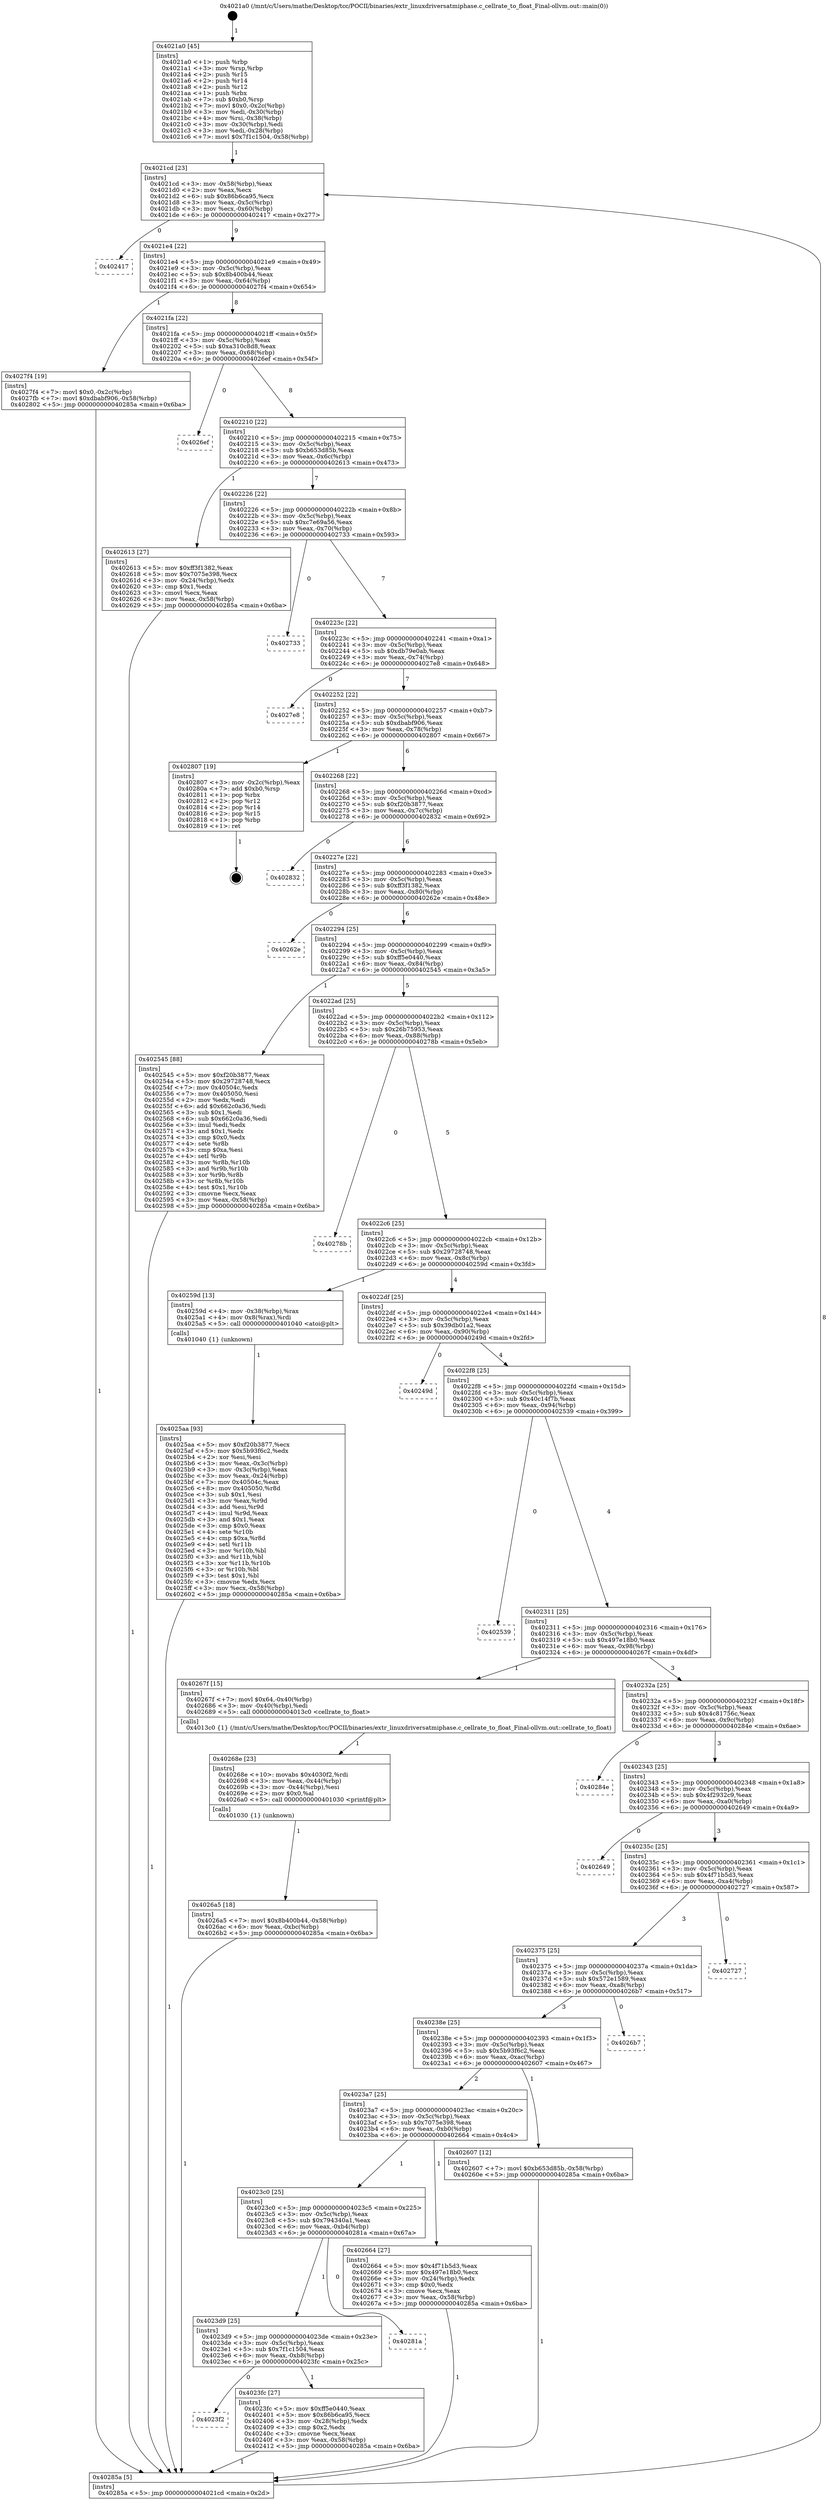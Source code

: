 digraph "0x4021a0" {
  label = "0x4021a0 (/mnt/c/Users/mathe/Desktop/tcc/POCII/binaries/extr_linuxdriversatmiphase.c_cellrate_to_float_Final-ollvm.out::main(0))"
  labelloc = "t"
  node[shape=record]

  Entry [label="",width=0.3,height=0.3,shape=circle,fillcolor=black,style=filled]
  "0x4021cd" [label="{
     0x4021cd [23]\l
     | [instrs]\l
     &nbsp;&nbsp;0x4021cd \<+3\>: mov -0x58(%rbp),%eax\l
     &nbsp;&nbsp;0x4021d0 \<+2\>: mov %eax,%ecx\l
     &nbsp;&nbsp;0x4021d2 \<+6\>: sub $0x86b6ca95,%ecx\l
     &nbsp;&nbsp;0x4021d8 \<+3\>: mov %eax,-0x5c(%rbp)\l
     &nbsp;&nbsp;0x4021db \<+3\>: mov %ecx,-0x60(%rbp)\l
     &nbsp;&nbsp;0x4021de \<+6\>: je 0000000000402417 \<main+0x277\>\l
  }"]
  "0x402417" [label="{
     0x402417\l
  }", style=dashed]
  "0x4021e4" [label="{
     0x4021e4 [22]\l
     | [instrs]\l
     &nbsp;&nbsp;0x4021e4 \<+5\>: jmp 00000000004021e9 \<main+0x49\>\l
     &nbsp;&nbsp;0x4021e9 \<+3\>: mov -0x5c(%rbp),%eax\l
     &nbsp;&nbsp;0x4021ec \<+5\>: sub $0x8b400b44,%eax\l
     &nbsp;&nbsp;0x4021f1 \<+3\>: mov %eax,-0x64(%rbp)\l
     &nbsp;&nbsp;0x4021f4 \<+6\>: je 00000000004027f4 \<main+0x654\>\l
  }"]
  Exit [label="",width=0.3,height=0.3,shape=circle,fillcolor=black,style=filled,peripheries=2]
  "0x4027f4" [label="{
     0x4027f4 [19]\l
     | [instrs]\l
     &nbsp;&nbsp;0x4027f4 \<+7\>: movl $0x0,-0x2c(%rbp)\l
     &nbsp;&nbsp;0x4027fb \<+7\>: movl $0xdbabf906,-0x58(%rbp)\l
     &nbsp;&nbsp;0x402802 \<+5\>: jmp 000000000040285a \<main+0x6ba\>\l
  }"]
  "0x4021fa" [label="{
     0x4021fa [22]\l
     | [instrs]\l
     &nbsp;&nbsp;0x4021fa \<+5\>: jmp 00000000004021ff \<main+0x5f\>\l
     &nbsp;&nbsp;0x4021ff \<+3\>: mov -0x5c(%rbp),%eax\l
     &nbsp;&nbsp;0x402202 \<+5\>: sub $0xa310c8d8,%eax\l
     &nbsp;&nbsp;0x402207 \<+3\>: mov %eax,-0x68(%rbp)\l
     &nbsp;&nbsp;0x40220a \<+6\>: je 00000000004026ef \<main+0x54f\>\l
  }"]
  "0x4026a5" [label="{
     0x4026a5 [18]\l
     | [instrs]\l
     &nbsp;&nbsp;0x4026a5 \<+7\>: movl $0x8b400b44,-0x58(%rbp)\l
     &nbsp;&nbsp;0x4026ac \<+6\>: mov %eax,-0xbc(%rbp)\l
     &nbsp;&nbsp;0x4026b2 \<+5\>: jmp 000000000040285a \<main+0x6ba\>\l
  }"]
  "0x4026ef" [label="{
     0x4026ef\l
  }", style=dashed]
  "0x402210" [label="{
     0x402210 [22]\l
     | [instrs]\l
     &nbsp;&nbsp;0x402210 \<+5\>: jmp 0000000000402215 \<main+0x75\>\l
     &nbsp;&nbsp;0x402215 \<+3\>: mov -0x5c(%rbp),%eax\l
     &nbsp;&nbsp;0x402218 \<+5\>: sub $0xb653d85b,%eax\l
     &nbsp;&nbsp;0x40221d \<+3\>: mov %eax,-0x6c(%rbp)\l
     &nbsp;&nbsp;0x402220 \<+6\>: je 0000000000402613 \<main+0x473\>\l
  }"]
  "0x40268e" [label="{
     0x40268e [23]\l
     | [instrs]\l
     &nbsp;&nbsp;0x40268e \<+10\>: movabs $0x4030f2,%rdi\l
     &nbsp;&nbsp;0x402698 \<+3\>: mov %eax,-0x44(%rbp)\l
     &nbsp;&nbsp;0x40269b \<+3\>: mov -0x44(%rbp),%esi\l
     &nbsp;&nbsp;0x40269e \<+2\>: mov $0x0,%al\l
     &nbsp;&nbsp;0x4026a0 \<+5\>: call 0000000000401030 \<printf@plt\>\l
     | [calls]\l
     &nbsp;&nbsp;0x401030 \{1\} (unknown)\l
  }"]
  "0x402613" [label="{
     0x402613 [27]\l
     | [instrs]\l
     &nbsp;&nbsp;0x402613 \<+5\>: mov $0xff3f1382,%eax\l
     &nbsp;&nbsp;0x402618 \<+5\>: mov $0x7075e398,%ecx\l
     &nbsp;&nbsp;0x40261d \<+3\>: mov -0x24(%rbp),%edx\l
     &nbsp;&nbsp;0x402620 \<+3\>: cmp $0x1,%edx\l
     &nbsp;&nbsp;0x402623 \<+3\>: cmovl %ecx,%eax\l
     &nbsp;&nbsp;0x402626 \<+3\>: mov %eax,-0x58(%rbp)\l
     &nbsp;&nbsp;0x402629 \<+5\>: jmp 000000000040285a \<main+0x6ba\>\l
  }"]
  "0x402226" [label="{
     0x402226 [22]\l
     | [instrs]\l
     &nbsp;&nbsp;0x402226 \<+5\>: jmp 000000000040222b \<main+0x8b\>\l
     &nbsp;&nbsp;0x40222b \<+3\>: mov -0x5c(%rbp),%eax\l
     &nbsp;&nbsp;0x40222e \<+5\>: sub $0xc7e69a56,%eax\l
     &nbsp;&nbsp;0x402233 \<+3\>: mov %eax,-0x70(%rbp)\l
     &nbsp;&nbsp;0x402236 \<+6\>: je 0000000000402733 \<main+0x593\>\l
  }"]
  "0x4025aa" [label="{
     0x4025aa [93]\l
     | [instrs]\l
     &nbsp;&nbsp;0x4025aa \<+5\>: mov $0xf20b3877,%ecx\l
     &nbsp;&nbsp;0x4025af \<+5\>: mov $0x5b93f6c2,%edx\l
     &nbsp;&nbsp;0x4025b4 \<+2\>: xor %esi,%esi\l
     &nbsp;&nbsp;0x4025b6 \<+3\>: mov %eax,-0x3c(%rbp)\l
     &nbsp;&nbsp;0x4025b9 \<+3\>: mov -0x3c(%rbp),%eax\l
     &nbsp;&nbsp;0x4025bc \<+3\>: mov %eax,-0x24(%rbp)\l
     &nbsp;&nbsp;0x4025bf \<+7\>: mov 0x40504c,%eax\l
     &nbsp;&nbsp;0x4025c6 \<+8\>: mov 0x405050,%r8d\l
     &nbsp;&nbsp;0x4025ce \<+3\>: sub $0x1,%esi\l
     &nbsp;&nbsp;0x4025d1 \<+3\>: mov %eax,%r9d\l
     &nbsp;&nbsp;0x4025d4 \<+3\>: add %esi,%r9d\l
     &nbsp;&nbsp;0x4025d7 \<+4\>: imul %r9d,%eax\l
     &nbsp;&nbsp;0x4025db \<+3\>: and $0x1,%eax\l
     &nbsp;&nbsp;0x4025de \<+3\>: cmp $0x0,%eax\l
     &nbsp;&nbsp;0x4025e1 \<+4\>: sete %r10b\l
     &nbsp;&nbsp;0x4025e5 \<+4\>: cmp $0xa,%r8d\l
     &nbsp;&nbsp;0x4025e9 \<+4\>: setl %r11b\l
     &nbsp;&nbsp;0x4025ed \<+3\>: mov %r10b,%bl\l
     &nbsp;&nbsp;0x4025f0 \<+3\>: and %r11b,%bl\l
     &nbsp;&nbsp;0x4025f3 \<+3\>: xor %r11b,%r10b\l
     &nbsp;&nbsp;0x4025f6 \<+3\>: or %r10b,%bl\l
     &nbsp;&nbsp;0x4025f9 \<+3\>: test $0x1,%bl\l
     &nbsp;&nbsp;0x4025fc \<+3\>: cmovne %edx,%ecx\l
     &nbsp;&nbsp;0x4025ff \<+3\>: mov %ecx,-0x58(%rbp)\l
     &nbsp;&nbsp;0x402602 \<+5\>: jmp 000000000040285a \<main+0x6ba\>\l
  }"]
  "0x402733" [label="{
     0x402733\l
  }", style=dashed]
  "0x40223c" [label="{
     0x40223c [22]\l
     | [instrs]\l
     &nbsp;&nbsp;0x40223c \<+5\>: jmp 0000000000402241 \<main+0xa1\>\l
     &nbsp;&nbsp;0x402241 \<+3\>: mov -0x5c(%rbp),%eax\l
     &nbsp;&nbsp;0x402244 \<+5\>: sub $0xdb79e0ab,%eax\l
     &nbsp;&nbsp;0x402249 \<+3\>: mov %eax,-0x74(%rbp)\l
     &nbsp;&nbsp;0x40224c \<+6\>: je 00000000004027e8 \<main+0x648\>\l
  }"]
  "0x4021a0" [label="{
     0x4021a0 [45]\l
     | [instrs]\l
     &nbsp;&nbsp;0x4021a0 \<+1\>: push %rbp\l
     &nbsp;&nbsp;0x4021a1 \<+3\>: mov %rsp,%rbp\l
     &nbsp;&nbsp;0x4021a4 \<+2\>: push %r15\l
     &nbsp;&nbsp;0x4021a6 \<+2\>: push %r14\l
     &nbsp;&nbsp;0x4021a8 \<+2\>: push %r12\l
     &nbsp;&nbsp;0x4021aa \<+1\>: push %rbx\l
     &nbsp;&nbsp;0x4021ab \<+7\>: sub $0xb0,%rsp\l
     &nbsp;&nbsp;0x4021b2 \<+7\>: movl $0x0,-0x2c(%rbp)\l
     &nbsp;&nbsp;0x4021b9 \<+3\>: mov %edi,-0x30(%rbp)\l
     &nbsp;&nbsp;0x4021bc \<+4\>: mov %rsi,-0x38(%rbp)\l
     &nbsp;&nbsp;0x4021c0 \<+3\>: mov -0x30(%rbp),%edi\l
     &nbsp;&nbsp;0x4021c3 \<+3\>: mov %edi,-0x28(%rbp)\l
     &nbsp;&nbsp;0x4021c6 \<+7\>: movl $0x7f1c1504,-0x58(%rbp)\l
  }"]
  "0x4027e8" [label="{
     0x4027e8\l
  }", style=dashed]
  "0x402252" [label="{
     0x402252 [22]\l
     | [instrs]\l
     &nbsp;&nbsp;0x402252 \<+5\>: jmp 0000000000402257 \<main+0xb7\>\l
     &nbsp;&nbsp;0x402257 \<+3\>: mov -0x5c(%rbp),%eax\l
     &nbsp;&nbsp;0x40225a \<+5\>: sub $0xdbabf906,%eax\l
     &nbsp;&nbsp;0x40225f \<+3\>: mov %eax,-0x78(%rbp)\l
     &nbsp;&nbsp;0x402262 \<+6\>: je 0000000000402807 \<main+0x667\>\l
  }"]
  "0x40285a" [label="{
     0x40285a [5]\l
     | [instrs]\l
     &nbsp;&nbsp;0x40285a \<+5\>: jmp 00000000004021cd \<main+0x2d\>\l
  }"]
  "0x402807" [label="{
     0x402807 [19]\l
     | [instrs]\l
     &nbsp;&nbsp;0x402807 \<+3\>: mov -0x2c(%rbp),%eax\l
     &nbsp;&nbsp;0x40280a \<+7\>: add $0xb0,%rsp\l
     &nbsp;&nbsp;0x402811 \<+1\>: pop %rbx\l
     &nbsp;&nbsp;0x402812 \<+2\>: pop %r12\l
     &nbsp;&nbsp;0x402814 \<+2\>: pop %r14\l
     &nbsp;&nbsp;0x402816 \<+2\>: pop %r15\l
     &nbsp;&nbsp;0x402818 \<+1\>: pop %rbp\l
     &nbsp;&nbsp;0x402819 \<+1\>: ret\l
  }"]
  "0x402268" [label="{
     0x402268 [22]\l
     | [instrs]\l
     &nbsp;&nbsp;0x402268 \<+5\>: jmp 000000000040226d \<main+0xcd\>\l
     &nbsp;&nbsp;0x40226d \<+3\>: mov -0x5c(%rbp),%eax\l
     &nbsp;&nbsp;0x402270 \<+5\>: sub $0xf20b3877,%eax\l
     &nbsp;&nbsp;0x402275 \<+3\>: mov %eax,-0x7c(%rbp)\l
     &nbsp;&nbsp;0x402278 \<+6\>: je 0000000000402832 \<main+0x692\>\l
  }"]
  "0x4023f2" [label="{
     0x4023f2\l
  }", style=dashed]
  "0x402832" [label="{
     0x402832\l
  }", style=dashed]
  "0x40227e" [label="{
     0x40227e [22]\l
     | [instrs]\l
     &nbsp;&nbsp;0x40227e \<+5\>: jmp 0000000000402283 \<main+0xe3\>\l
     &nbsp;&nbsp;0x402283 \<+3\>: mov -0x5c(%rbp),%eax\l
     &nbsp;&nbsp;0x402286 \<+5\>: sub $0xff3f1382,%eax\l
     &nbsp;&nbsp;0x40228b \<+3\>: mov %eax,-0x80(%rbp)\l
     &nbsp;&nbsp;0x40228e \<+6\>: je 000000000040262e \<main+0x48e\>\l
  }"]
  "0x4023fc" [label="{
     0x4023fc [27]\l
     | [instrs]\l
     &nbsp;&nbsp;0x4023fc \<+5\>: mov $0xff5e0440,%eax\l
     &nbsp;&nbsp;0x402401 \<+5\>: mov $0x86b6ca95,%ecx\l
     &nbsp;&nbsp;0x402406 \<+3\>: mov -0x28(%rbp),%edx\l
     &nbsp;&nbsp;0x402409 \<+3\>: cmp $0x2,%edx\l
     &nbsp;&nbsp;0x40240c \<+3\>: cmovne %ecx,%eax\l
     &nbsp;&nbsp;0x40240f \<+3\>: mov %eax,-0x58(%rbp)\l
     &nbsp;&nbsp;0x402412 \<+5\>: jmp 000000000040285a \<main+0x6ba\>\l
  }"]
  "0x40262e" [label="{
     0x40262e\l
  }", style=dashed]
  "0x402294" [label="{
     0x402294 [25]\l
     | [instrs]\l
     &nbsp;&nbsp;0x402294 \<+5\>: jmp 0000000000402299 \<main+0xf9\>\l
     &nbsp;&nbsp;0x402299 \<+3\>: mov -0x5c(%rbp),%eax\l
     &nbsp;&nbsp;0x40229c \<+5\>: sub $0xff5e0440,%eax\l
     &nbsp;&nbsp;0x4022a1 \<+6\>: mov %eax,-0x84(%rbp)\l
     &nbsp;&nbsp;0x4022a7 \<+6\>: je 0000000000402545 \<main+0x3a5\>\l
  }"]
  "0x4023d9" [label="{
     0x4023d9 [25]\l
     | [instrs]\l
     &nbsp;&nbsp;0x4023d9 \<+5\>: jmp 00000000004023de \<main+0x23e\>\l
     &nbsp;&nbsp;0x4023de \<+3\>: mov -0x5c(%rbp),%eax\l
     &nbsp;&nbsp;0x4023e1 \<+5\>: sub $0x7f1c1504,%eax\l
     &nbsp;&nbsp;0x4023e6 \<+6\>: mov %eax,-0xb8(%rbp)\l
     &nbsp;&nbsp;0x4023ec \<+6\>: je 00000000004023fc \<main+0x25c\>\l
  }"]
  "0x402545" [label="{
     0x402545 [88]\l
     | [instrs]\l
     &nbsp;&nbsp;0x402545 \<+5\>: mov $0xf20b3877,%eax\l
     &nbsp;&nbsp;0x40254a \<+5\>: mov $0x29728748,%ecx\l
     &nbsp;&nbsp;0x40254f \<+7\>: mov 0x40504c,%edx\l
     &nbsp;&nbsp;0x402556 \<+7\>: mov 0x405050,%esi\l
     &nbsp;&nbsp;0x40255d \<+2\>: mov %edx,%edi\l
     &nbsp;&nbsp;0x40255f \<+6\>: add $0x662c0a36,%edi\l
     &nbsp;&nbsp;0x402565 \<+3\>: sub $0x1,%edi\l
     &nbsp;&nbsp;0x402568 \<+6\>: sub $0x662c0a36,%edi\l
     &nbsp;&nbsp;0x40256e \<+3\>: imul %edi,%edx\l
     &nbsp;&nbsp;0x402571 \<+3\>: and $0x1,%edx\l
     &nbsp;&nbsp;0x402574 \<+3\>: cmp $0x0,%edx\l
     &nbsp;&nbsp;0x402577 \<+4\>: sete %r8b\l
     &nbsp;&nbsp;0x40257b \<+3\>: cmp $0xa,%esi\l
     &nbsp;&nbsp;0x40257e \<+4\>: setl %r9b\l
     &nbsp;&nbsp;0x402582 \<+3\>: mov %r8b,%r10b\l
     &nbsp;&nbsp;0x402585 \<+3\>: and %r9b,%r10b\l
     &nbsp;&nbsp;0x402588 \<+3\>: xor %r9b,%r8b\l
     &nbsp;&nbsp;0x40258b \<+3\>: or %r8b,%r10b\l
     &nbsp;&nbsp;0x40258e \<+4\>: test $0x1,%r10b\l
     &nbsp;&nbsp;0x402592 \<+3\>: cmovne %ecx,%eax\l
     &nbsp;&nbsp;0x402595 \<+3\>: mov %eax,-0x58(%rbp)\l
     &nbsp;&nbsp;0x402598 \<+5\>: jmp 000000000040285a \<main+0x6ba\>\l
  }"]
  "0x4022ad" [label="{
     0x4022ad [25]\l
     | [instrs]\l
     &nbsp;&nbsp;0x4022ad \<+5\>: jmp 00000000004022b2 \<main+0x112\>\l
     &nbsp;&nbsp;0x4022b2 \<+3\>: mov -0x5c(%rbp),%eax\l
     &nbsp;&nbsp;0x4022b5 \<+5\>: sub $0x26b75953,%eax\l
     &nbsp;&nbsp;0x4022ba \<+6\>: mov %eax,-0x88(%rbp)\l
     &nbsp;&nbsp;0x4022c0 \<+6\>: je 000000000040278b \<main+0x5eb\>\l
  }"]
  "0x40281a" [label="{
     0x40281a\l
  }", style=dashed]
  "0x40278b" [label="{
     0x40278b\l
  }", style=dashed]
  "0x4022c6" [label="{
     0x4022c6 [25]\l
     | [instrs]\l
     &nbsp;&nbsp;0x4022c6 \<+5\>: jmp 00000000004022cb \<main+0x12b\>\l
     &nbsp;&nbsp;0x4022cb \<+3\>: mov -0x5c(%rbp),%eax\l
     &nbsp;&nbsp;0x4022ce \<+5\>: sub $0x29728748,%eax\l
     &nbsp;&nbsp;0x4022d3 \<+6\>: mov %eax,-0x8c(%rbp)\l
     &nbsp;&nbsp;0x4022d9 \<+6\>: je 000000000040259d \<main+0x3fd\>\l
  }"]
  "0x4023c0" [label="{
     0x4023c0 [25]\l
     | [instrs]\l
     &nbsp;&nbsp;0x4023c0 \<+5\>: jmp 00000000004023c5 \<main+0x225\>\l
     &nbsp;&nbsp;0x4023c5 \<+3\>: mov -0x5c(%rbp),%eax\l
     &nbsp;&nbsp;0x4023c8 \<+5\>: sub $0x794340a1,%eax\l
     &nbsp;&nbsp;0x4023cd \<+6\>: mov %eax,-0xb4(%rbp)\l
     &nbsp;&nbsp;0x4023d3 \<+6\>: je 000000000040281a \<main+0x67a\>\l
  }"]
  "0x40259d" [label="{
     0x40259d [13]\l
     | [instrs]\l
     &nbsp;&nbsp;0x40259d \<+4\>: mov -0x38(%rbp),%rax\l
     &nbsp;&nbsp;0x4025a1 \<+4\>: mov 0x8(%rax),%rdi\l
     &nbsp;&nbsp;0x4025a5 \<+5\>: call 0000000000401040 \<atoi@plt\>\l
     | [calls]\l
     &nbsp;&nbsp;0x401040 \{1\} (unknown)\l
  }"]
  "0x4022df" [label="{
     0x4022df [25]\l
     | [instrs]\l
     &nbsp;&nbsp;0x4022df \<+5\>: jmp 00000000004022e4 \<main+0x144\>\l
     &nbsp;&nbsp;0x4022e4 \<+3\>: mov -0x5c(%rbp),%eax\l
     &nbsp;&nbsp;0x4022e7 \<+5\>: sub $0x39db01a2,%eax\l
     &nbsp;&nbsp;0x4022ec \<+6\>: mov %eax,-0x90(%rbp)\l
     &nbsp;&nbsp;0x4022f2 \<+6\>: je 000000000040249d \<main+0x2fd\>\l
  }"]
  "0x402664" [label="{
     0x402664 [27]\l
     | [instrs]\l
     &nbsp;&nbsp;0x402664 \<+5\>: mov $0x4f71b5d3,%eax\l
     &nbsp;&nbsp;0x402669 \<+5\>: mov $0x497e18b0,%ecx\l
     &nbsp;&nbsp;0x40266e \<+3\>: mov -0x24(%rbp),%edx\l
     &nbsp;&nbsp;0x402671 \<+3\>: cmp $0x0,%edx\l
     &nbsp;&nbsp;0x402674 \<+3\>: cmove %ecx,%eax\l
     &nbsp;&nbsp;0x402677 \<+3\>: mov %eax,-0x58(%rbp)\l
     &nbsp;&nbsp;0x40267a \<+5\>: jmp 000000000040285a \<main+0x6ba\>\l
  }"]
  "0x40249d" [label="{
     0x40249d\l
  }", style=dashed]
  "0x4022f8" [label="{
     0x4022f8 [25]\l
     | [instrs]\l
     &nbsp;&nbsp;0x4022f8 \<+5\>: jmp 00000000004022fd \<main+0x15d\>\l
     &nbsp;&nbsp;0x4022fd \<+3\>: mov -0x5c(%rbp),%eax\l
     &nbsp;&nbsp;0x402300 \<+5\>: sub $0x40c14f7b,%eax\l
     &nbsp;&nbsp;0x402305 \<+6\>: mov %eax,-0x94(%rbp)\l
     &nbsp;&nbsp;0x40230b \<+6\>: je 0000000000402539 \<main+0x399\>\l
  }"]
  "0x4023a7" [label="{
     0x4023a7 [25]\l
     | [instrs]\l
     &nbsp;&nbsp;0x4023a7 \<+5\>: jmp 00000000004023ac \<main+0x20c\>\l
     &nbsp;&nbsp;0x4023ac \<+3\>: mov -0x5c(%rbp),%eax\l
     &nbsp;&nbsp;0x4023af \<+5\>: sub $0x7075e398,%eax\l
     &nbsp;&nbsp;0x4023b4 \<+6\>: mov %eax,-0xb0(%rbp)\l
     &nbsp;&nbsp;0x4023ba \<+6\>: je 0000000000402664 \<main+0x4c4\>\l
  }"]
  "0x402539" [label="{
     0x402539\l
  }", style=dashed]
  "0x402311" [label="{
     0x402311 [25]\l
     | [instrs]\l
     &nbsp;&nbsp;0x402311 \<+5\>: jmp 0000000000402316 \<main+0x176\>\l
     &nbsp;&nbsp;0x402316 \<+3\>: mov -0x5c(%rbp),%eax\l
     &nbsp;&nbsp;0x402319 \<+5\>: sub $0x497e18b0,%eax\l
     &nbsp;&nbsp;0x40231e \<+6\>: mov %eax,-0x98(%rbp)\l
     &nbsp;&nbsp;0x402324 \<+6\>: je 000000000040267f \<main+0x4df\>\l
  }"]
  "0x402607" [label="{
     0x402607 [12]\l
     | [instrs]\l
     &nbsp;&nbsp;0x402607 \<+7\>: movl $0xb653d85b,-0x58(%rbp)\l
     &nbsp;&nbsp;0x40260e \<+5\>: jmp 000000000040285a \<main+0x6ba\>\l
  }"]
  "0x40267f" [label="{
     0x40267f [15]\l
     | [instrs]\l
     &nbsp;&nbsp;0x40267f \<+7\>: movl $0x64,-0x40(%rbp)\l
     &nbsp;&nbsp;0x402686 \<+3\>: mov -0x40(%rbp),%edi\l
     &nbsp;&nbsp;0x402689 \<+5\>: call 00000000004013c0 \<cellrate_to_float\>\l
     | [calls]\l
     &nbsp;&nbsp;0x4013c0 \{1\} (/mnt/c/Users/mathe/Desktop/tcc/POCII/binaries/extr_linuxdriversatmiphase.c_cellrate_to_float_Final-ollvm.out::cellrate_to_float)\l
  }"]
  "0x40232a" [label="{
     0x40232a [25]\l
     | [instrs]\l
     &nbsp;&nbsp;0x40232a \<+5\>: jmp 000000000040232f \<main+0x18f\>\l
     &nbsp;&nbsp;0x40232f \<+3\>: mov -0x5c(%rbp),%eax\l
     &nbsp;&nbsp;0x402332 \<+5\>: sub $0x4c81756c,%eax\l
     &nbsp;&nbsp;0x402337 \<+6\>: mov %eax,-0x9c(%rbp)\l
     &nbsp;&nbsp;0x40233d \<+6\>: je 000000000040284e \<main+0x6ae\>\l
  }"]
  "0x40238e" [label="{
     0x40238e [25]\l
     | [instrs]\l
     &nbsp;&nbsp;0x40238e \<+5\>: jmp 0000000000402393 \<main+0x1f3\>\l
     &nbsp;&nbsp;0x402393 \<+3\>: mov -0x5c(%rbp),%eax\l
     &nbsp;&nbsp;0x402396 \<+5\>: sub $0x5b93f6c2,%eax\l
     &nbsp;&nbsp;0x40239b \<+6\>: mov %eax,-0xac(%rbp)\l
     &nbsp;&nbsp;0x4023a1 \<+6\>: je 0000000000402607 \<main+0x467\>\l
  }"]
  "0x40284e" [label="{
     0x40284e\l
  }", style=dashed]
  "0x402343" [label="{
     0x402343 [25]\l
     | [instrs]\l
     &nbsp;&nbsp;0x402343 \<+5\>: jmp 0000000000402348 \<main+0x1a8\>\l
     &nbsp;&nbsp;0x402348 \<+3\>: mov -0x5c(%rbp),%eax\l
     &nbsp;&nbsp;0x40234b \<+5\>: sub $0x4f2932c9,%eax\l
     &nbsp;&nbsp;0x402350 \<+6\>: mov %eax,-0xa0(%rbp)\l
     &nbsp;&nbsp;0x402356 \<+6\>: je 0000000000402649 \<main+0x4a9\>\l
  }"]
  "0x4026b7" [label="{
     0x4026b7\l
  }", style=dashed]
  "0x402649" [label="{
     0x402649\l
  }", style=dashed]
  "0x40235c" [label="{
     0x40235c [25]\l
     | [instrs]\l
     &nbsp;&nbsp;0x40235c \<+5\>: jmp 0000000000402361 \<main+0x1c1\>\l
     &nbsp;&nbsp;0x402361 \<+3\>: mov -0x5c(%rbp),%eax\l
     &nbsp;&nbsp;0x402364 \<+5\>: sub $0x4f71b5d3,%eax\l
     &nbsp;&nbsp;0x402369 \<+6\>: mov %eax,-0xa4(%rbp)\l
     &nbsp;&nbsp;0x40236f \<+6\>: je 0000000000402727 \<main+0x587\>\l
  }"]
  "0x402375" [label="{
     0x402375 [25]\l
     | [instrs]\l
     &nbsp;&nbsp;0x402375 \<+5\>: jmp 000000000040237a \<main+0x1da\>\l
     &nbsp;&nbsp;0x40237a \<+3\>: mov -0x5c(%rbp),%eax\l
     &nbsp;&nbsp;0x40237d \<+5\>: sub $0x572e1589,%eax\l
     &nbsp;&nbsp;0x402382 \<+6\>: mov %eax,-0xa8(%rbp)\l
     &nbsp;&nbsp;0x402388 \<+6\>: je 00000000004026b7 \<main+0x517\>\l
  }"]
  "0x402727" [label="{
     0x402727\l
  }", style=dashed]
  Entry -> "0x4021a0" [label=" 1"]
  "0x4021cd" -> "0x402417" [label=" 0"]
  "0x4021cd" -> "0x4021e4" [label=" 9"]
  "0x402807" -> Exit [label=" 1"]
  "0x4021e4" -> "0x4027f4" [label=" 1"]
  "0x4021e4" -> "0x4021fa" [label=" 8"]
  "0x4027f4" -> "0x40285a" [label=" 1"]
  "0x4021fa" -> "0x4026ef" [label=" 0"]
  "0x4021fa" -> "0x402210" [label=" 8"]
  "0x4026a5" -> "0x40285a" [label=" 1"]
  "0x402210" -> "0x402613" [label=" 1"]
  "0x402210" -> "0x402226" [label=" 7"]
  "0x40268e" -> "0x4026a5" [label=" 1"]
  "0x402226" -> "0x402733" [label=" 0"]
  "0x402226" -> "0x40223c" [label=" 7"]
  "0x40267f" -> "0x40268e" [label=" 1"]
  "0x40223c" -> "0x4027e8" [label=" 0"]
  "0x40223c" -> "0x402252" [label=" 7"]
  "0x402664" -> "0x40285a" [label=" 1"]
  "0x402252" -> "0x402807" [label=" 1"]
  "0x402252" -> "0x402268" [label=" 6"]
  "0x402613" -> "0x40285a" [label=" 1"]
  "0x402268" -> "0x402832" [label=" 0"]
  "0x402268" -> "0x40227e" [label=" 6"]
  "0x402607" -> "0x40285a" [label=" 1"]
  "0x40227e" -> "0x40262e" [label=" 0"]
  "0x40227e" -> "0x402294" [label=" 6"]
  "0x4025aa" -> "0x40285a" [label=" 1"]
  "0x402294" -> "0x402545" [label=" 1"]
  "0x402294" -> "0x4022ad" [label=" 5"]
  "0x402545" -> "0x40285a" [label=" 1"]
  "0x4022ad" -> "0x40278b" [label=" 0"]
  "0x4022ad" -> "0x4022c6" [label=" 5"]
  "0x40285a" -> "0x4021cd" [label=" 8"]
  "0x4022c6" -> "0x40259d" [label=" 1"]
  "0x4022c6" -> "0x4022df" [label=" 4"]
  "0x4023fc" -> "0x40285a" [label=" 1"]
  "0x4022df" -> "0x40249d" [label=" 0"]
  "0x4022df" -> "0x4022f8" [label=" 4"]
  "0x4023d9" -> "0x4023f2" [label=" 0"]
  "0x4022f8" -> "0x402539" [label=" 0"]
  "0x4022f8" -> "0x402311" [label=" 4"]
  "0x40259d" -> "0x4025aa" [label=" 1"]
  "0x402311" -> "0x40267f" [label=" 1"]
  "0x402311" -> "0x40232a" [label=" 3"]
  "0x4023c0" -> "0x4023d9" [label=" 1"]
  "0x40232a" -> "0x40284e" [label=" 0"]
  "0x40232a" -> "0x402343" [label=" 3"]
  "0x4021a0" -> "0x4021cd" [label=" 1"]
  "0x402343" -> "0x402649" [label=" 0"]
  "0x402343" -> "0x40235c" [label=" 3"]
  "0x4023a7" -> "0x4023c0" [label=" 1"]
  "0x40235c" -> "0x402727" [label=" 0"]
  "0x40235c" -> "0x402375" [label=" 3"]
  "0x4023a7" -> "0x402664" [label=" 1"]
  "0x402375" -> "0x4026b7" [label=" 0"]
  "0x402375" -> "0x40238e" [label=" 3"]
  "0x4023c0" -> "0x40281a" [label=" 0"]
  "0x40238e" -> "0x402607" [label=" 1"]
  "0x40238e" -> "0x4023a7" [label=" 2"]
  "0x4023d9" -> "0x4023fc" [label=" 1"]
}

